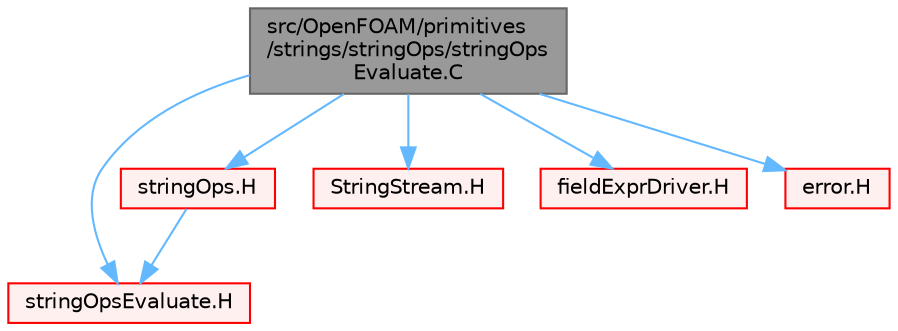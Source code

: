 digraph "src/OpenFOAM/primitives/strings/stringOps/stringOpsEvaluate.C"
{
 // LATEX_PDF_SIZE
  bgcolor="transparent";
  edge [fontname=Helvetica,fontsize=10,labelfontname=Helvetica,labelfontsize=10];
  node [fontname=Helvetica,fontsize=10,shape=box,height=0.2,width=0.4];
  Node1 [id="Node000001",label="src/OpenFOAM/primitives\l/strings/stringOps/stringOps\lEvaluate.C",height=0.2,width=0.4,color="gray40", fillcolor="grey60", style="filled", fontcolor="black",tooltip=" "];
  Node1 -> Node2 [id="edge1_Node000001_Node000002",color="steelblue1",style="solid",tooltip=" "];
  Node2 [id="Node000002",label="stringOpsEvaluate.H",height=0.2,width=0.4,color="red", fillcolor="#FFF0F0", style="filled",URL="$stringOpsEvaluate_8H.html",tooltip="String expression evaluation."];
  Node1 -> Node14 [id="edge2_Node000001_Node000014",color="steelblue1",style="solid",tooltip=" "];
  Node14 [id="Node000014",label="stringOps.H",height=0.2,width=0.4,color="red", fillcolor="#FFF0F0", style="filled",URL="$stringOps_8H.html",tooltip=" "];
  Node14 -> Node2 [id="edge3_Node000014_Node000002",color="steelblue1",style="solid",tooltip=" "];
  Node1 -> Node139 [id="edge4_Node000001_Node000139",color="steelblue1",style="solid",tooltip=" "];
  Node139 [id="Node000139",label="StringStream.H",height=0.2,width=0.4,color="red", fillcolor="#FFF0F0", style="filled",URL="$StringStream_8H.html",tooltip="Input/output from string buffers."];
  Node1 -> Node143 [id="edge5_Node000001_Node000143",color="steelblue1",style="solid",tooltip=" "];
  Node143 [id="Node000143",label="fieldExprDriver.H",height=0.2,width=0.4,color="red", fillcolor="#FFF0F0", style="filled",URL="$fieldExprDriver_8H.html",tooltip=" "];
  Node1 -> Node68 [id="edge6_Node000001_Node000068",color="steelblue1",style="solid",tooltip=" "];
  Node68 [id="Node000068",label="error.H",height=0.2,width=0.4,color="red", fillcolor="#FFF0F0", style="filled",URL="$error_8H.html",tooltip=" "];
}
